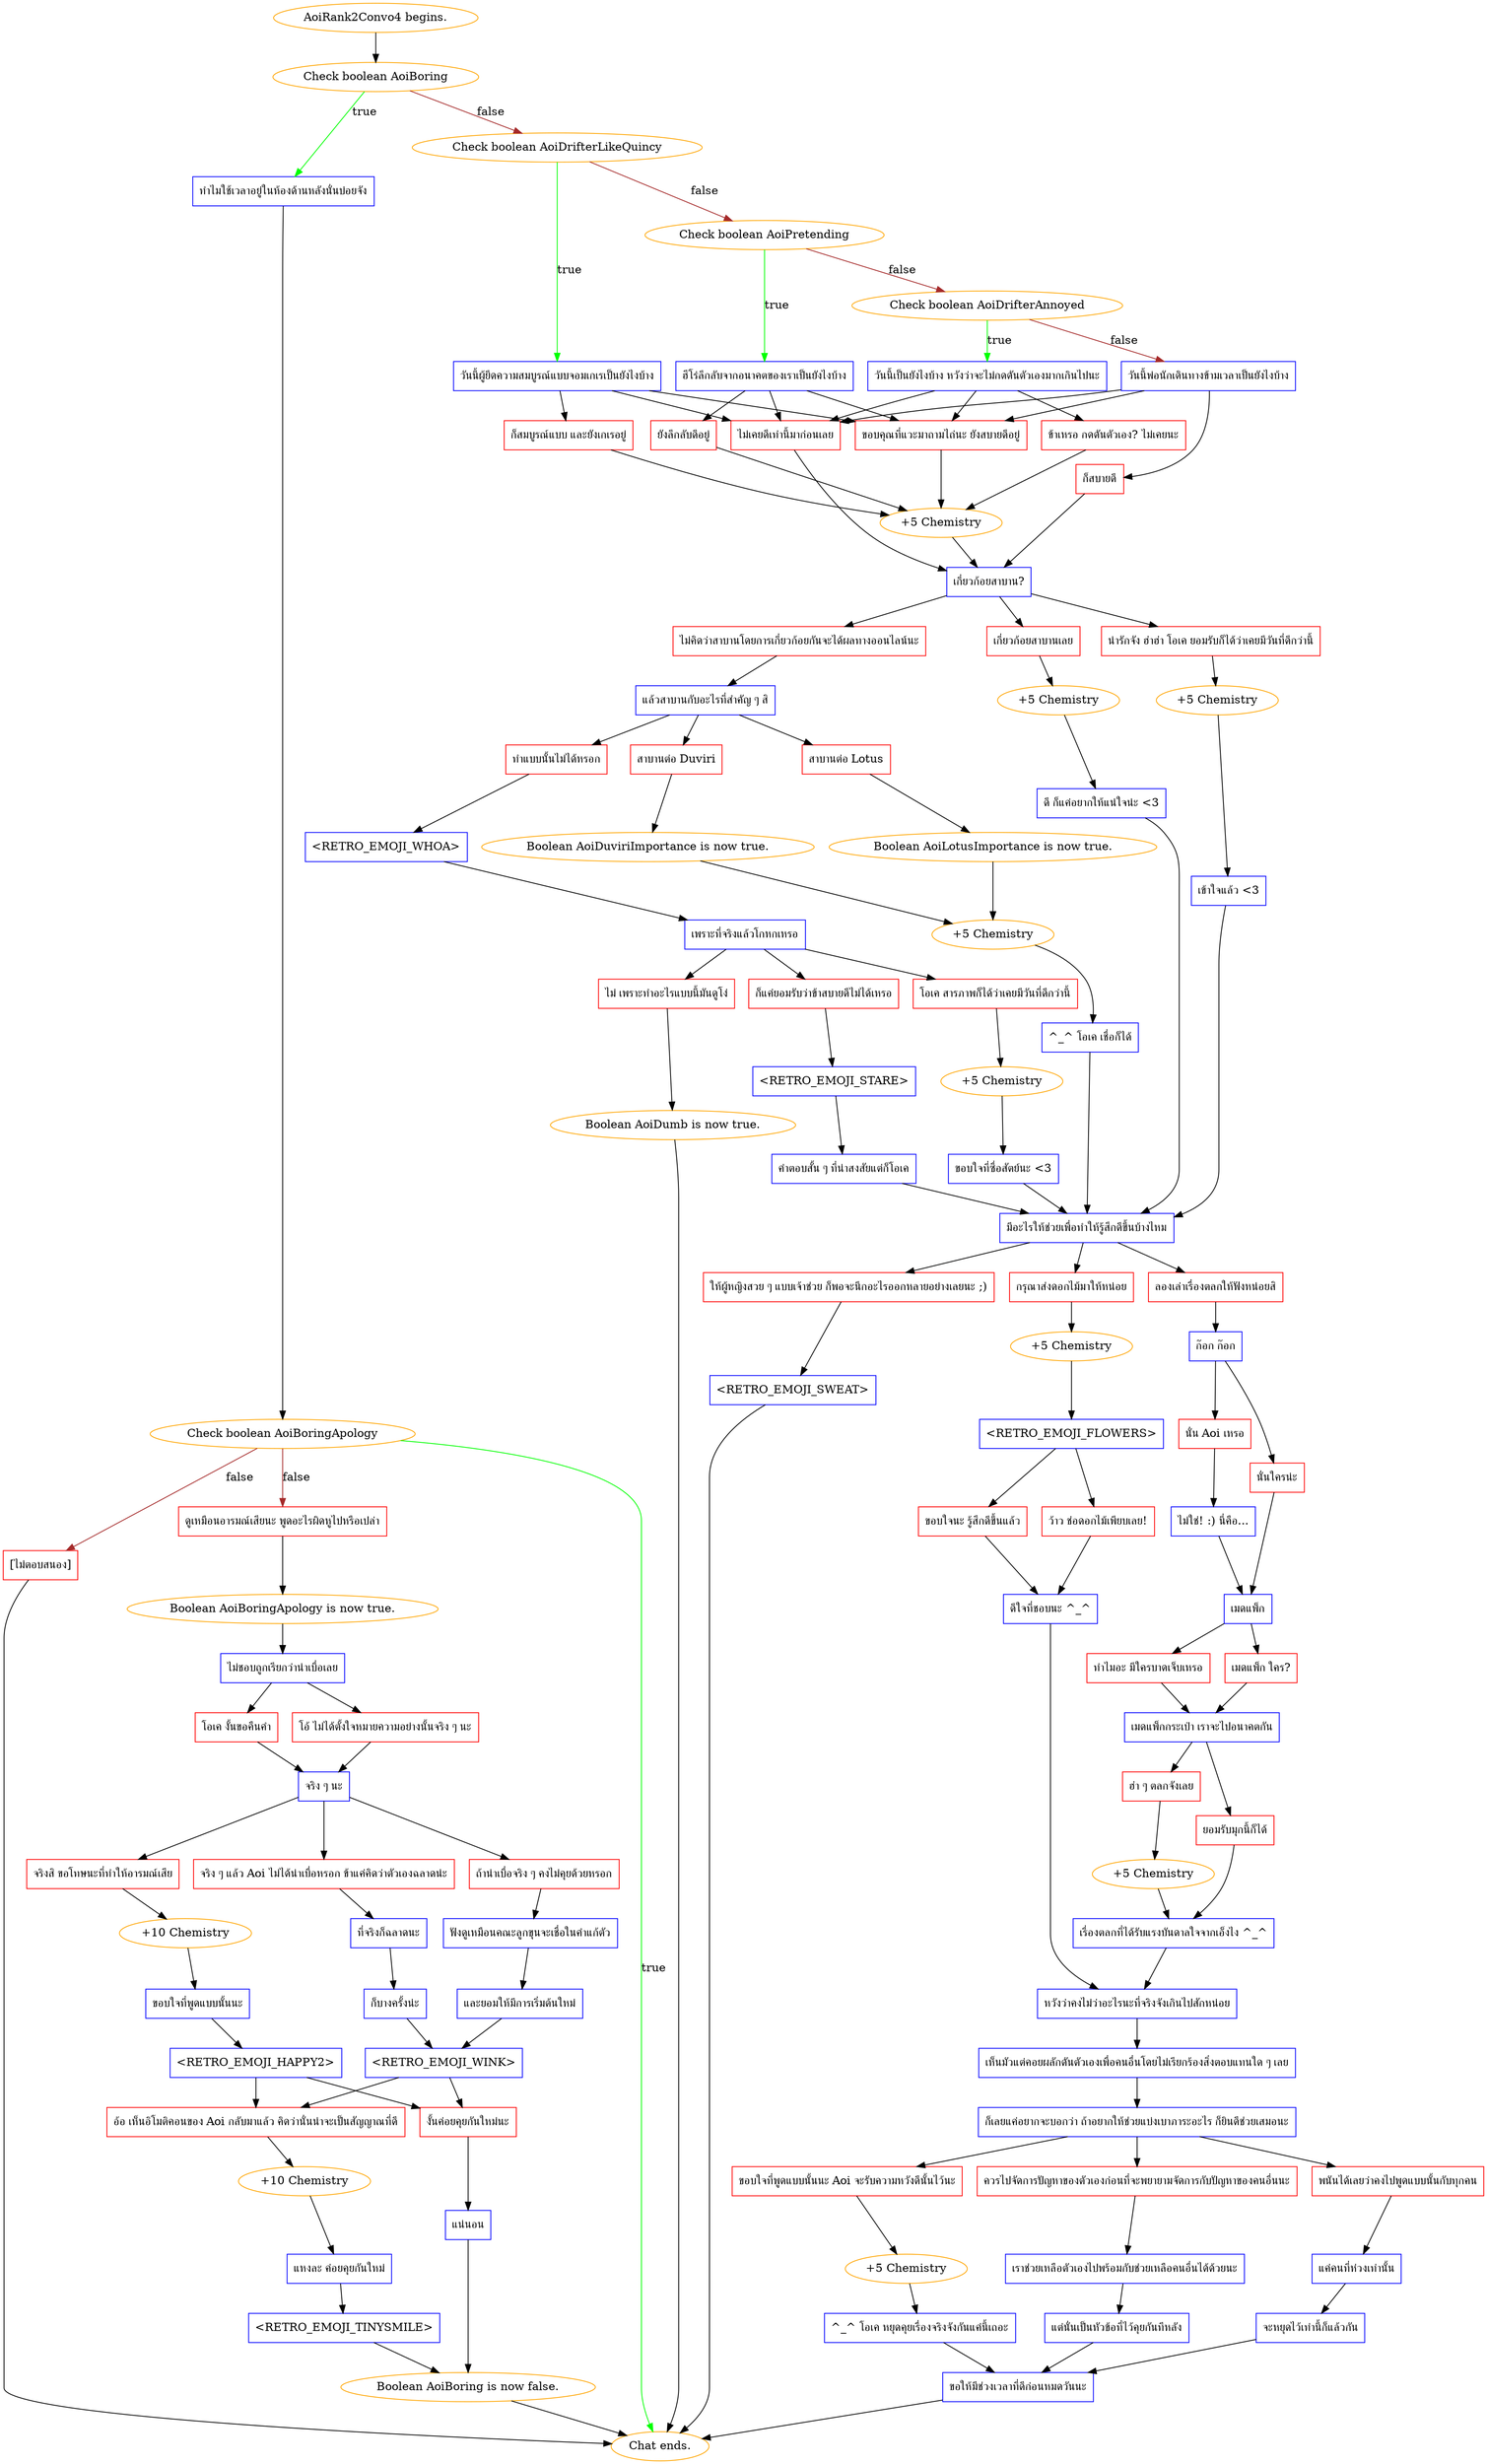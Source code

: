 digraph {
	"AoiRank2Convo4 begins." [color=orange];
		"AoiRank2Convo4 begins." -> j1890850141;
	j1890850141 [label="Check boolean AoiBoring",color=orange];
		j1890850141 -> j2587589507 [label=true,color=green];
		j1890850141 -> j4113960334 [label=false,color=brown];
	j2587589507 [label="ทำไมใช้เวลาอยู่ในห้องด้านหลังนั่นบ่อยจัง",shape=box,color=blue];
		j2587589507 -> j556140287;
	j4113960334 [label="Check boolean AoiDrifterLikeQuincy",color=orange];
		j4113960334 -> j3110618677 [label=true,color=green];
		j4113960334 -> j1797833889 [label=false,color=brown];
	j556140287 [label="Check boolean AoiBoringApology",color=orange];
		j556140287 -> "Chat ends." [label=true,color=green];
		j556140287 -> j3344196426 [label=false,color=brown];
		j556140287 -> j186718899 [label=false,color=brown];
	j3110618677 [label="วันนี้ผู้ยึดความสมบูรณ์แบบจอมเกเรเป็นยังไงบ้าง",shape=box,color=blue];
		j3110618677 -> j2425783643;
		j3110618677 -> j1472490423;
		j3110618677 -> j1261537915;
	j1797833889 [label="Check boolean AoiPretending",color=orange];
		j1797833889 -> j3531633172 [label=true,color=green];
		j1797833889 -> j2808372172 [label=false,color=brown];
	"Chat ends." [color=orange];
	j3344196426 [label="ดูเหมือนอารมณ์เสียนะ พูดอะไรผิดหูไปหรือเปล่า",shape=box,color=red];
		j3344196426 -> j1745656722;
	j186718899 [label="[ไม่ตอบสนอง]",shape=box,color=red];
		j186718899 -> "Chat ends.";
	j2425783643 [label="ก็สมบูรณ์แบบ และยังเกเรอยู่",shape=box,color=red];
		j2425783643 -> j2775303461;
	j1472490423 [label="ขอบคุณที่แวะมาถามไถ่นะ ยังสบายดีอยู่",shape=box,color=red];
		j1472490423 -> j2775303461;
	j1261537915 [label="ไม่เคยดีเท่านี้มาก่อนเลย",shape=box,color=red];
		j1261537915 -> j2135043222;
	j3531633172 [label="ฮีโร่ลึกลับจากอนาคตของเราเป็นยังไงบ้าง",shape=box,color=blue];
		j3531633172 -> j2624561968;
		j3531633172 -> j1472490423;
		j3531633172 -> j1261537915;
	j2808372172 [label="Check boolean AoiDrifterAnnoyed",color=orange];
		j2808372172 -> j2581940576 [label=true,color=green];
		j2808372172 -> j1954474667 [label=false,color=brown];
	j1745656722 [label="Boolean AoiBoringApology is now true.",color=orange];
		j1745656722 -> j1229999584;
	j2775303461 [label="+5 Chemistry",color=orange];
		j2775303461 -> j2135043222;
	j2135043222 [label="เกี่ยวก้อยสาบาน?",shape=box,color=blue];
		j2135043222 -> j2309810667;
		j2135043222 -> j3395630087;
		j2135043222 -> j1300011149;
	j2624561968 [label="ยังลึกลับดีอยู่",shape=box,color=red];
		j2624561968 -> j2775303461;
	j2581940576 [label="วันนี้เป็นยังไงบ้าง หวังว่าจะไม่กดดันตัวเองมากเกินไปนะ",shape=box,color=blue];
		j2581940576 -> j830375339;
		j2581940576 -> j1472490423;
		j2581940576 -> j1261537915;
	j1954474667 [label="วันนี้พ่อนักเดินทางข้ามเวลาเป็นยังไงบ้าง",shape=box,color=blue];
		j1954474667 -> j239135514;
		j1954474667 -> j1472490423;
		j1954474667 -> j1261537915;
	j1229999584 [label="ไม่ชอบถูกเรียกว่าน่าเบื่อเลย",shape=box,color=blue];
		j1229999584 -> j2914560617;
		j1229999584 -> j497941670;
	j2309810667 [label="เกี่ยวก้อยสาบานเลย",shape=box,color=red];
		j2309810667 -> j1692876078;
	j3395630087 [label="น่ารักจัง ฮ่าฮ่า โอเค ยอมรับก็ได้ว่าเคยมีวันที่ดีกว่านี้",shape=box,color=red];
		j3395630087 -> j2142385461;
	j1300011149 [label="ไม่คิดว่าสาบานโดยการเกี่ยวก้อยกันจะได้ผลทางออนไลน์นะ",shape=box,color=red];
		j1300011149 -> j186681427;
	j830375339 [label="ข้าเหรอ กดดันตัวเอง? ไม่เคยนะ",shape=box,color=red];
		j830375339 -> j2775303461;
	j239135514 [label="ก็สบายดี",shape=box,color=red];
		j239135514 -> j2135043222;
	j2914560617 [label="โอ้ ไม่ได้ตั้งใจหมายความอย่างนั้นจริง ๆ นะ",shape=box,color=red];
		j2914560617 -> j3896784929;
	j497941670 [label="โอเค งั้นขอคืนคำ",shape=box,color=red];
		j497941670 -> j3896784929;
	j1692876078 [label="+5 Chemistry",color=orange];
		j1692876078 -> j3168701787;
	j2142385461 [label="+5 Chemistry",color=orange];
		j2142385461 -> j1857717845;
	j186681427 [label="แล้วสาบานกับอะไรที่สำคัญ ๆ สิ",shape=box,color=blue];
		j186681427 -> j2513188331;
		j186681427 -> j661924876;
		j186681427 -> j2696375486;
	j3896784929 [label="จริง ๆ นะ",shape=box,color=blue];
		j3896784929 -> j3744746535;
		j3896784929 -> j4090878866;
		j3896784929 -> j495638554;
	j3168701787 [label="ดี ก็แค่อยากให้แน่ใจน่ะ <3",shape=box,color=blue];
		j3168701787 -> j1892081192;
	j1857717845 [label="เข้าใจแล้ว <3",shape=box,color=blue];
		j1857717845 -> j1892081192;
	j2513188331 [label="ทำแบบนั้นไม่ได้หรอก",shape=box,color=red];
		j2513188331 -> j935849817;
	j661924876 [label="สาบานต่อ Lotus",shape=box,color=red];
		j661924876 -> j737392110;
	j2696375486 [label="สาบานต่อ Duviri",shape=box,color=red];
		j2696375486 -> j2718519350;
	j3744746535 [label="จริงสิ ขอโทษนะที่ทำให้อารมณ์เสีย",shape=box,color=red];
		j3744746535 -> j2306023413;
	j4090878866 [label="จริง ๆ แล้ว Aoi ไม่ได้น่าเบื่อหรอก ข้าแค่คิดว่าตัวเองฉลาดน่ะ",shape=box,color=red];
		j4090878866 -> j310431212;
	j495638554 [label="ถ้าน่าเบื่อจริง ๆ คงไม่คุยด้วยหรอก",shape=box,color=red];
		j495638554 -> j2185932266;
	j1892081192 [label="มีอะไรให้ช่วยเพื่อทำให้รู้สึกดีขึ้นบ้างไหม",shape=box,color=blue];
		j1892081192 -> j2850003685;
		j1892081192 -> j547940538;
		j1892081192 -> j3772290231;
	j935849817 [label="<RETRO_EMOJI_WHOA>",shape=box,color=blue];
		j935849817 -> j1860719556;
	j737392110 [label="Boolean AoiLotusImportance is now true.",color=orange];
		j737392110 -> j3902076933;
	j2718519350 [label="Boolean AoiDuviriImportance is now true.",color=orange];
		j2718519350 -> j3902076933;
	j2306023413 [label="+10 Chemistry",color=orange];
		j2306023413 -> j2149803698;
	j310431212 [label="ที่จริงก็ฉลาดนะ",shape=box,color=blue];
		j310431212 -> j3757284615;
	j2185932266 [label="ฟังดูเหมือนคณะลูกขุนจะเชื่อในคำแก้ตัว",shape=box,color=blue];
		j2185932266 -> j4198695093;
	j2850003685 [label="ลองเล่าเรื่องตลกให้ฟังหน่อยสิ",shape=box,color=red];
		j2850003685 -> j1914480404;
	j547940538 [label="กรุณาส่งดอกไม้มาให้หน่อย",shape=box,color=red];
		j547940538 -> j1670338355;
	j3772290231 [label="ให้ผู้หญิงสวย ๆ แบบเจ้าช่วย ก็พอจะนึกอะไรออกหลายอย่างเลยนะ ;)",shape=box,color=red];
		j3772290231 -> j2350823537;
	j1860719556 [label="เพราะที่จริงแล้วโกหกเหรอ",shape=box,color=blue];
		j1860719556 -> j3042204827;
		j1860719556 -> j864651308;
		j1860719556 -> j1733875751;
	j3902076933 [label="+5 Chemistry",color=orange];
		j3902076933 -> j1855709765;
	j2149803698 [label="ขอบใจที่พูดแบบนั้นนะ",shape=box,color=blue];
		j2149803698 -> j2682546367;
	j3757284615 [label="ก็บางครั้งน่ะ",shape=box,color=blue];
		j3757284615 -> j4059187433;
	j4198695093 [label="และยอมให้มีการเริ่มต้นใหม่",shape=box,color=blue];
		j4198695093 -> j4059187433;
	j1914480404 [label="ก๊อก ก๊อก",shape=box,color=blue];
		j1914480404 -> j755112703;
		j1914480404 -> j4074036024;
	j1670338355 [label="+5 Chemistry",color=orange];
		j1670338355 -> j3455633645;
	j2350823537 [label="<RETRO_EMOJI_SWEAT>",shape=box,color=blue];
		j2350823537 -> "Chat ends.";
	j3042204827 [label="โอเค สารภาพก็ได้ว่าเคยมีวันที่ดีกว่านี้",shape=box,color=red];
		j3042204827 -> j2572396516;
	j864651308 [label="ไม่ เพราะทำอะไรแบบนี้มันดูโง่",shape=box,color=red];
		j864651308 -> j3041803735;
	j1733875751 [label="ก็แค่ยอมรับว่าข้าสบายดีไม่ได้เหรอ",shape=box,color=red];
		j1733875751 -> j3257967144;
	j1855709765 [label="^_^ โอเค เชื่อก็ได้",shape=box,color=blue];
		j1855709765 -> j1892081192;
	j2682546367 [label="<RETRO_EMOJI_HAPPY2>",shape=box,color=blue];
		j2682546367 -> j4229167381;
		j2682546367 -> j2406173484;
	j4059187433 [label="<RETRO_EMOJI_WINK>",shape=box,color=blue];
		j4059187433 -> j4229167381;
		j4059187433 -> j2406173484;
	j755112703 [label="นั่นใครน่ะ",shape=box,color=red];
		j755112703 -> j4042831553;
	j4074036024 [label="นั่น Aoi เหรอ",shape=box,color=red];
		j4074036024 -> j773137347;
	j3455633645 [label="<RETRO_EMOJI_FLOWERS>",shape=box,color=blue];
		j3455633645 -> j4279656209;
		j3455633645 -> j2073565574;
	j2572396516 [label="+5 Chemistry",color=orange];
		j2572396516 -> j1415508680;
	j3041803735 [label="Boolean AoiDumb is now true.",color=orange];
		j3041803735 -> "Chat ends.";
	j3257967144 [label="<RETRO_EMOJI_STARE>",shape=box,color=blue];
		j3257967144 -> j1892564250;
	j4229167381 [label="งั้นค่อยคุยกันใหม่นะ",shape=box,color=red];
		j4229167381 -> j2958166959;
	j2406173484 [label="อ้อ เห็นอิโมติคอนของ Aoi กลับมาแล้ว คิดว่านั่นน่าจะเป็นสัญญาณที่ดี",shape=box,color=red];
		j2406173484 -> j1265627593;
	j4042831553 [label="เมดแพ็ก",shape=box,color=blue];
		j4042831553 -> j581136032;
		j4042831553 -> j2416432667;
	j773137347 [label="ไม่ใช่! :) นี่คือ...",shape=box,color=blue];
		j773137347 -> j4042831553;
	j4279656209 [label="ขอบใจนะ รู้สึกดีขึ้นแล้ว",shape=box,color=red];
		j4279656209 -> j1374542816;
	j2073565574 [label="ว้าว ช่อดอกไม้เพียบเลย!",shape=box,color=red];
		j2073565574 -> j1374542816;
	j1415508680 [label="ขอบใจที่ซื่อสัตย์นะ <3",shape=box,color=blue];
		j1415508680 -> j1892081192;
	j1892564250 [label="คำตอบสั้น ๆ ที่น่าสงสัยแต่ก็โอเค",shape=box,color=blue];
		j1892564250 -> j1892081192;
	j2958166959 [label="แน่นอน",shape=box,color=blue];
		j2958166959 -> j2581611291;
	j1265627593 [label="+10 Chemistry",color=orange];
		j1265627593 -> j2434722464;
	j581136032 [label="เมดแพ็ก ใคร?",shape=box,color=red];
		j581136032 -> j2204997504;
	j2416432667 [label="ทำไมอะ มีใครบาดเจ็บเหรอ",shape=box,color=red];
		j2416432667 -> j2204997504;
	j1374542816 [label="ดีใจที่ชอบนะ ^_^",shape=box,color=blue];
		j1374542816 -> j1589347564;
	j2581611291 [label="Boolean AoiBoring is now false.",color=orange];
		j2581611291 -> "Chat ends.";
	j2434722464 [label="แหงละ ค่อยคุยกันใหม่",shape=box,color=blue];
		j2434722464 -> j153386734;
	j2204997504 [label="เมดแพ็กกระเป๋า เราจะไปอนาคตกัน",shape=box,color=blue];
		j2204997504 -> j3283193460;
		j2204997504 -> j1413356388;
	j1589347564 [label="หวังว่าคงไม่ว่าอะไรนะที่จริงจังเกินไปสักหน่อย",shape=box,color=blue];
		j1589347564 -> j3436190610;
	j153386734 [label="<RETRO_EMOJI_TINYSMILE>",shape=box,color=blue];
		j153386734 -> j2581611291;
	j3283193460 [label="ฮ่า ๆ ตลกจังเลย",shape=box,color=red];
		j3283193460 -> j2419454195;
	j1413356388 [label="ยอมรับมุกนี้ก็ได้",shape=box,color=red];
		j1413356388 -> j2997592285;
	j3436190610 [label="เห็นมัวแต่คอยผลักดันตัวเองเพื่อคนอื่นโดยไม่เรียกร้องสิ่งตอบแทนใด ๆ เลย",shape=box,color=blue];
		j3436190610 -> j3857010924;
	j2419454195 [label="+5 Chemistry",color=orange];
		j2419454195 -> j2997592285;
	j2997592285 [label="เรื่องตลกที่ได้รับแรงบันดาลใจจากเอ็งไง ^_^",shape=box,color=blue];
		j2997592285 -> j1589347564;
	j3857010924 [label="ก็เลยแค่อยากจะบอกว่า ถ้าอยากให้ช่วยแบ่งเบาภาระอะไร ก็ยินดีช่วยเสมอนะ",shape=box,color=blue];
		j3857010924 -> j4073874953;
		j3857010924 -> j1016895702;
		j3857010924 -> j1220109650;
	j4073874953 [label="ขอบใจที่พูดแบบนั้นนะ Aoi จะรับความหวังดีนั้นไว้นะ",shape=box,color=red];
		j4073874953 -> j3407317722;
	j1016895702 [label="ควรไปจัดการปัญหาของตัวเองก่อนที่จะพยายามจัดการกับปัญหาของคนอื่นนะ",shape=box,color=red];
		j1016895702 -> j1345223381;
	j1220109650 [label="พนันได้เลยว่าคงไปพูดแบบนั้นกับทุกคน",shape=box,color=red];
		j1220109650 -> j913709672;
	j3407317722 [label="+5 Chemistry",color=orange];
		j3407317722 -> j2466706059;
	j1345223381 [label="เราช่วยเหลือตัวเองไปพร้อมกับช่วยเหลือคนอื่นได้ด้วยนะ",shape=box,color=blue];
		j1345223381 -> j2893784598;
	j913709672 [label="แค่คนที่ห่วงเท่านั้น",shape=box,color=blue];
		j913709672 -> j369592454;
	j2466706059 [label="^_^ โอเค หยุดคุยเรื่องจริงจังกันแค่นี้เถอะ",shape=box,color=blue];
		j2466706059 -> j3177613887;
	j2893784598 [label="แต่นั่นเป็นหัวข้อที่ไว้คุยกันทีหลัง",shape=box,color=blue];
		j2893784598 -> j3177613887;
	j369592454 [label="จะหยุดไว้เท่านี้ก็แล้วกัน",shape=box,color=blue];
		j369592454 -> j3177613887;
	j3177613887 [label="ขอให้มีช่วงเวลาที่ดีก่อนหมดวันนะ",shape=box,color=blue];
		j3177613887 -> "Chat ends.";
}